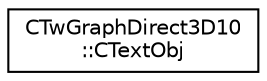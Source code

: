 digraph "Graphical Class Hierarchy"
{
  edge [fontname="Helvetica",fontsize="10",labelfontname="Helvetica",labelfontsize="10"];
  node [fontname="Helvetica",fontsize="10",shape=record];
  rankdir="LR";
  Node1 [label="CTwGraphDirect3D10\l::CTextObj",height=0.2,width=0.4,color="black", fillcolor="white", style="filled",URL="$struct_c_tw_graph_direct3_d10_1_1_c_text_obj.html"];
}
